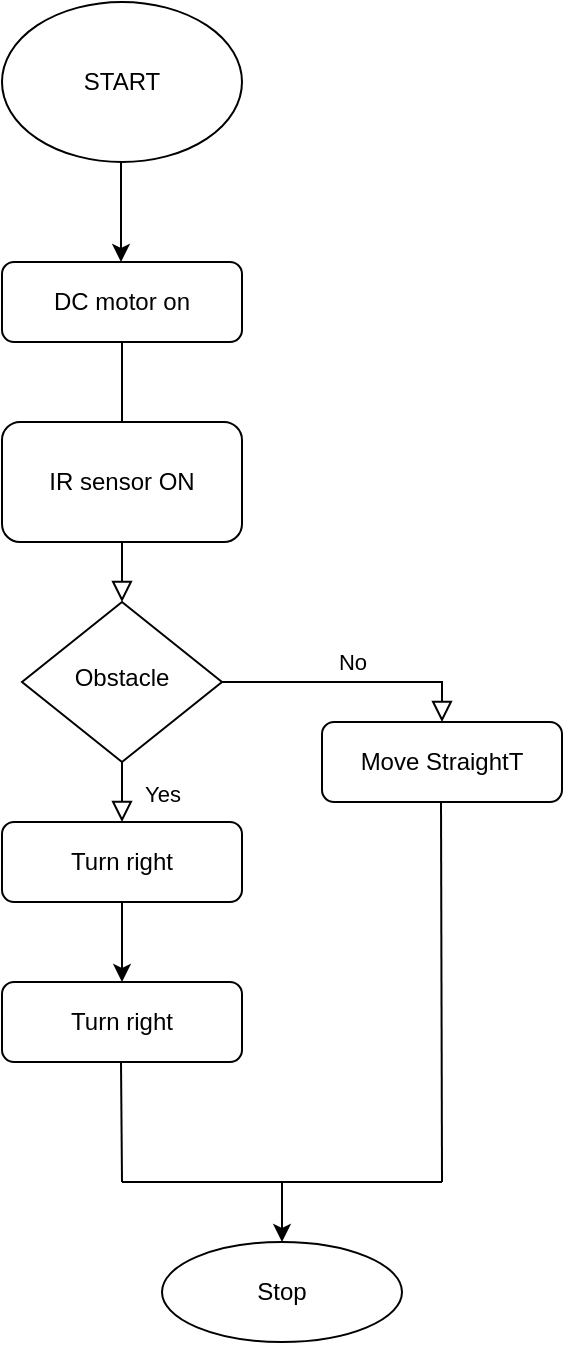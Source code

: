 <mxfile type="device" version="12.7.0"><diagram id="C5RBs43oDa-KdzZeNtuy" name="Page-1"><mxGraphModel grid="1" shadow="0" math="0" pageHeight="1169" pageWidth="827" pageScale="1" page="1" fold="1" arrows="1" connect="1" tooltips="1" guides="1" gridSize="10" dy="1745" dx="1038"><root><mxCell id="WIyWlLk6GJQsqaUBKTNV-0"/><mxCell id="WIyWlLk6GJQsqaUBKTNV-1" parent="WIyWlLk6GJQsqaUBKTNV-0"/><mxCell id="WIyWlLk6GJQsqaUBKTNV-2" value="" parent="WIyWlLk6GJQsqaUBKTNV-1" edge="1" target="WIyWlLk6GJQsqaUBKTNV-6" source="WIyWlLk6GJQsqaUBKTNV-3" style="rounded=0;html=1;jettySize=auto;orthogonalLoop=1;fontSize=11;endArrow=block;endFill=0;endSize=8;strokeWidth=1;shadow=0;labelBackgroundColor=none;edgeStyle=orthogonalEdgeStyle;"><mxGeometry as="geometry" relative="1"/></mxCell><mxCell id="WIyWlLk6GJQsqaUBKTNV-3" value="DC motor on" parent="WIyWlLk6GJQsqaUBKTNV-1" style="rounded=1;whiteSpace=wrap;html=1;fontSize=12;glass=0;strokeWidth=1;shadow=0;" vertex="1"><mxGeometry as="geometry" height="40" width="120" y="80" x="160"/></mxCell><mxCell id="WIyWlLk6GJQsqaUBKTNV-4" value="Yes" parent="WIyWlLk6GJQsqaUBKTNV-1" edge="1" source="WIyWlLk6GJQsqaUBKTNV-6" style="rounded=0;html=1;jettySize=auto;orthogonalLoop=1;fontSize=11;endArrow=block;endFill=0;endSize=8;strokeWidth=1;shadow=0;labelBackgroundColor=none;edgeStyle=orthogonalEdgeStyle;"><mxGeometry as="geometry" relative="1" y="20"><mxPoint as="offset"/><mxPoint as="targetPoint" y="360" x="220"/></mxGeometry></mxCell><mxCell id="WIyWlLk6GJQsqaUBKTNV-5" value="No" parent="WIyWlLk6GJQsqaUBKTNV-1" edge="1" target="WIyWlLk6GJQsqaUBKTNV-12" source="WIyWlLk6GJQsqaUBKTNV-6" style="edgeStyle=orthogonalEdgeStyle;rounded=0;html=1;jettySize=auto;orthogonalLoop=1;fontSize=11;endArrow=block;endFill=0;endSize=8;strokeWidth=1;shadow=0;labelBackgroundColor=none;entryX=0.5;entryY=0;entryDx=0;entryDy=0;"><mxGeometry as="geometry" relative="1" y="10"><mxPoint as="offset"/></mxGeometry></mxCell><mxCell id="WIyWlLk6GJQsqaUBKTNV-6" value="Obstacle" parent="WIyWlLk6GJQsqaUBKTNV-1" style="rhombus;whiteSpace=wrap;html=1;shadow=0;fontFamily=Helvetica;fontSize=12;align=center;strokeWidth=1;spacing=6;spacingTop=-4;" vertex="1"><mxGeometry as="geometry" height="80" width="100" y="250" x="170"/></mxCell><mxCell id="WIyWlLk6GJQsqaUBKTNV-12" value="Move StraightT" parent="WIyWlLk6GJQsqaUBKTNV-1" style="rounded=1;whiteSpace=wrap;html=1;fontSize=12;glass=0;strokeWidth=1;shadow=0;" vertex="1"><mxGeometry as="geometry" height="40" width="120" y="310" x="320"/></mxCell><mxCell id="YIjL52EVvOioMVp8n225-0" value="START" parent="WIyWlLk6GJQsqaUBKTNV-1" style="ellipse;whiteSpace=wrap;html=1;" vertex="1"><mxGeometry as="geometry" height="80" width="120" y="-50" x="160"/></mxCell><mxCell id="YIjL52EVvOioMVp8n225-1" value="" parent="WIyWlLk6GJQsqaUBKTNV-1" edge="1" style="endArrow=classic;html=1;"><mxGeometry as="geometry" relative="1" height="50" width="50"><mxPoint as="sourcePoint" y="30" x="219.5"/><mxPoint as="targetPoint" y="80" x="219.5"/><Array as="points"><mxPoint y="40" x="219.5"/></Array></mxGeometry></mxCell><mxCell id="YIjL52EVvOioMVp8n225-3" value="IR sensor ON" parent="WIyWlLk6GJQsqaUBKTNV-1" style="rounded=1;whiteSpace=wrap;html=1;" vertex="1"><mxGeometry as="geometry" height="60" width="120" y="160" x="160"/></mxCell><mxCell id="YIjL52EVvOioMVp8n225-4" value="Turn right" parent="WIyWlLk6GJQsqaUBKTNV-1" style="rounded=1;whiteSpace=wrap;html=1;" vertex="1"><mxGeometry as="geometry" height="40" width="120" y="360" x="160"/></mxCell><mxCell id="YIjL52EVvOioMVp8n225-5" value="Turn right" parent="WIyWlLk6GJQsqaUBKTNV-1" style="rounded=1;whiteSpace=wrap;html=1;" vertex="1"><mxGeometry as="geometry" height="40" width="120" y="440" x="160"/></mxCell><mxCell id="YIjL52EVvOioMVp8n225-6" value="" parent="WIyWlLk6GJQsqaUBKTNV-1" edge="1" target="YIjL52EVvOioMVp8n225-5" source="YIjL52EVvOioMVp8n225-4" style="endArrow=classic;html=1;entryX=0.5;entryY=0;entryDx=0;entryDy=0;"><mxGeometry as="geometry" relative="1" height="50" width="50"><mxPoint as="sourcePoint" y="400" x="219.5"/><mxPoint as="targetPoint" y="435" x="219.5"/></mxGeometry></mxCell><mxCell id="YIjL52EVvOioMVp8n225-7" value="" parent="WIyWlLk6GJQsqaUBKTNV-1" edge="1" style="endArrow=none;html=1;"><mxGeometry as="geometry" relative="1" height="50" width="50"><mxPoint as="sourcePoint" y="540" x="380"/><mxPoint as="targetPoint" y="350" x="379.5"/></mxGeometry></mxCell><mxCell id="YIjL52EVvOioMVp8n225-8" value="" parent="WIyWlLk6GJQsqaUBKTNV-1" edge="1" style="endArrow=none;html=1;"><mxGeometry as="geometry" relative="1" height="50" width="50"><mxPoint as="sourcePoint" y="540" x="230"/><mxPoint as="targetPoint" y="540" x="380"/><Array as="points"><mxPoint y="540" x="280"/></Array></mxGeometry></mxCell><mxCell id="YIjL52EVvOioMVp8n225-9" value="" parent="WIyWlLk6GJQsqaUBKTNV-1" edge="1" style="endArrow=none;html=1;"><mxGeometry as="geometry" relative="1" height="50" width="50"><mxPoint as="sourcePoint" y="540" x="220"/><mxPoint as="targetPoint" y="480" x="219.5"/></mxGeometry></mxCell><mxCell id="YIjL52EVvOioMVp8n225-10" value="" parent="WIyWlLk6GJQsqaUBKTNV-1" edge="1" style="endArrow=none;html=1;"><mxGeometry as="geometry" relative="1" height="50" width="50"><mxPoint as="sourcePoint" y="540" x="220"/><mxPoint as="targetPoint" y="540" x="240"/></mxGeometry></mxCell><mxCell id="YIjL52EVvOioMVp8n225-11" value="" parent="WIyWlLk6GJQsqaUBKTNV-1" edge="1" target="YIjL52EVvOioMVp8n225-12" style="endArrow=classic;html=1;"><mxGeometry as="geometry" relative="1" height="50" width="50"><mxPoint as="sourcePoint" y="540" x="300"/><mxPoint as="targetPoint" y="580" x="300"/></mxGeometry></mxCell><mxCell id="YIjL52EVvOioMVp8n225-12" value="Stop&lt;br&gt;" parent="WIyWlLk6GJQsqaUBKTNV-1" style="ellipse;whiteSpace=wrap;html=1;" vertex="1"><mxGeometry as="geometry" height="50" width="120" y="570" x="240"/></mxCell></root></mxGraphModel></diagram></mxfile>